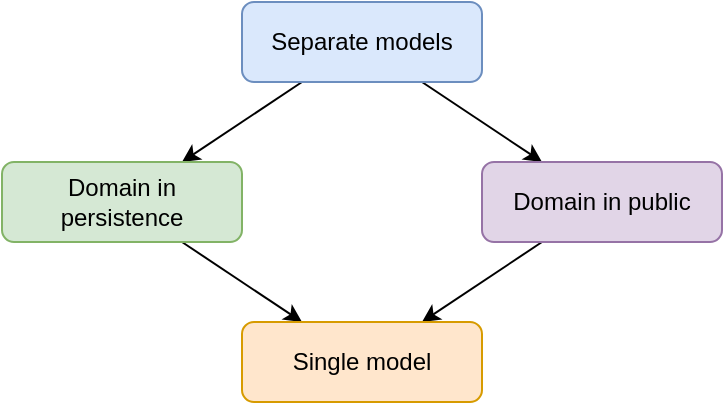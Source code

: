 <mxfile version="12.9.14" type="device"><diagram id="yOpNZbFhMLt9woR8JmP6" name="Page-1"><mxGraphModel dx="2062" dy="1112" grid="1" gridSize="10" guides="1" tooltips="1" connect="1" arrows="1" fold="1" page="1" pageScale="1" pageWidth="850" pageHeight="1100" math="0" shadow="0"><root><mxCell id="0"/><mxCell id="1" parent="0"/><mxCell id="VWahmB-UXlEf7xirZBJu-8" style="rounded=0;orthogonalLoop=1;jettySize=auto;html=1;exitX=0.75;exitY=1;exitDx=0;exitDy=0;" edge="1" parent="1" source="VWahmB-UXlEf7xirZBJu-1" target="VWahmB-UXlEf7xirZBJu-6"><mxGeometry relative="1" as="geometry"/></mxCell><mxCell id="VWahmB-UXlEf7xirZBJu-9" style="edgeStyle=none;rounded=0;orthogonalLoop=1;jettySize=auto;html=1;exitX=0.25;exitY=1;exitDx=0;exitDy=0;entryX=0.75;entryY=0;entryDx=0;entryDy=0;" edge="1" parent="1" source="VWahmB-UXlEf7xirZBJu-1" target="VWahmB-UXlEf7xirZBJu-5"><mxGeometry relative="1" as="geometry"/></mxCell><mxCell id="VWahmB-UXlEf7xirZBJu-1" value="Separate models" style="rounded=1;whiteSpace=wrap;html=1;fillColor=#dae8fc;strokeColor=#6c8ebf;" vertex="1" parent="1"><mxGeometry x="240" y="240" width="120" height="40" as="geometry"/></mxCell><mxCell id="VWahmB-UXlEf7xirZBJu-10" style="edgeStyle=none;rounded=0;orthogonalLoop=1;jettySize=auto;html=1;exitX=0.75;exitY=1;exitDx=0;exitDy=0;entryX=0.25;entryY=0;entryDx=0;entryDy=0;" edge="1" parent="1" source="VWahmB-UXlEf7xirZBJu-5" target="VWahmB-UXlEf7xirZBJu-7"><mxGeometry relative="1" as="geometry"/></mxCell><mxCell id="VWahmB-UXlEf7xirZBJu-5" value="Domain in persistence" style="rounded=1;whiteSpace=wrap;html=1;fillColor=#d5e8d4;strokeColor=#82b366;" vertex="1" parent="1"><mxGeometry x="120" y="320" width="120" height="40" as="geometry"/></mxCell><mxCell id="VWahmB-UXlEf7xirZBJu-11" style="edgeStyle=none;rounded=0;orthogonalLoop=1;jettySize=auto;html=1;exitX=0.25;exitY=1;exitDx=0;exitDy=0;entryX=0.75;entryY=0;entryDx=0;entryDy=0;" edge="1" parent="1" source="VWahmB-UXlEf7xirZBJu-6" target="VWahmB-UXlEf7xirZBJu-7"><mxGeometry relative="1" as="geometry"/></mxCell><mxCell id="VWahmB-UXlEf7xirZBJu-6" value="Domain in public" style="rounded=1;whiteSpace=wrap;html=1;fillColor=#e1d5e7;strokeColor=#9673a6;" vertex="1" parent="1"><mxGeometry x="360" y="320" width="120" height="40" as="geometry"/></mxCell><mxCell id="VWahmB-UXlEf7xirZBJu-7" value="Single model" style="rounded=1;whiteSpace=wrap;html=1;fillColor=#ffe6cc;strokeColor=#d79b00;" vertex="1" parent="1"><mxGeometry x="240" y="400" width="120" height="40" as="geometry"/></mxCell></root></mxGraphModel></diagram></mxfile>